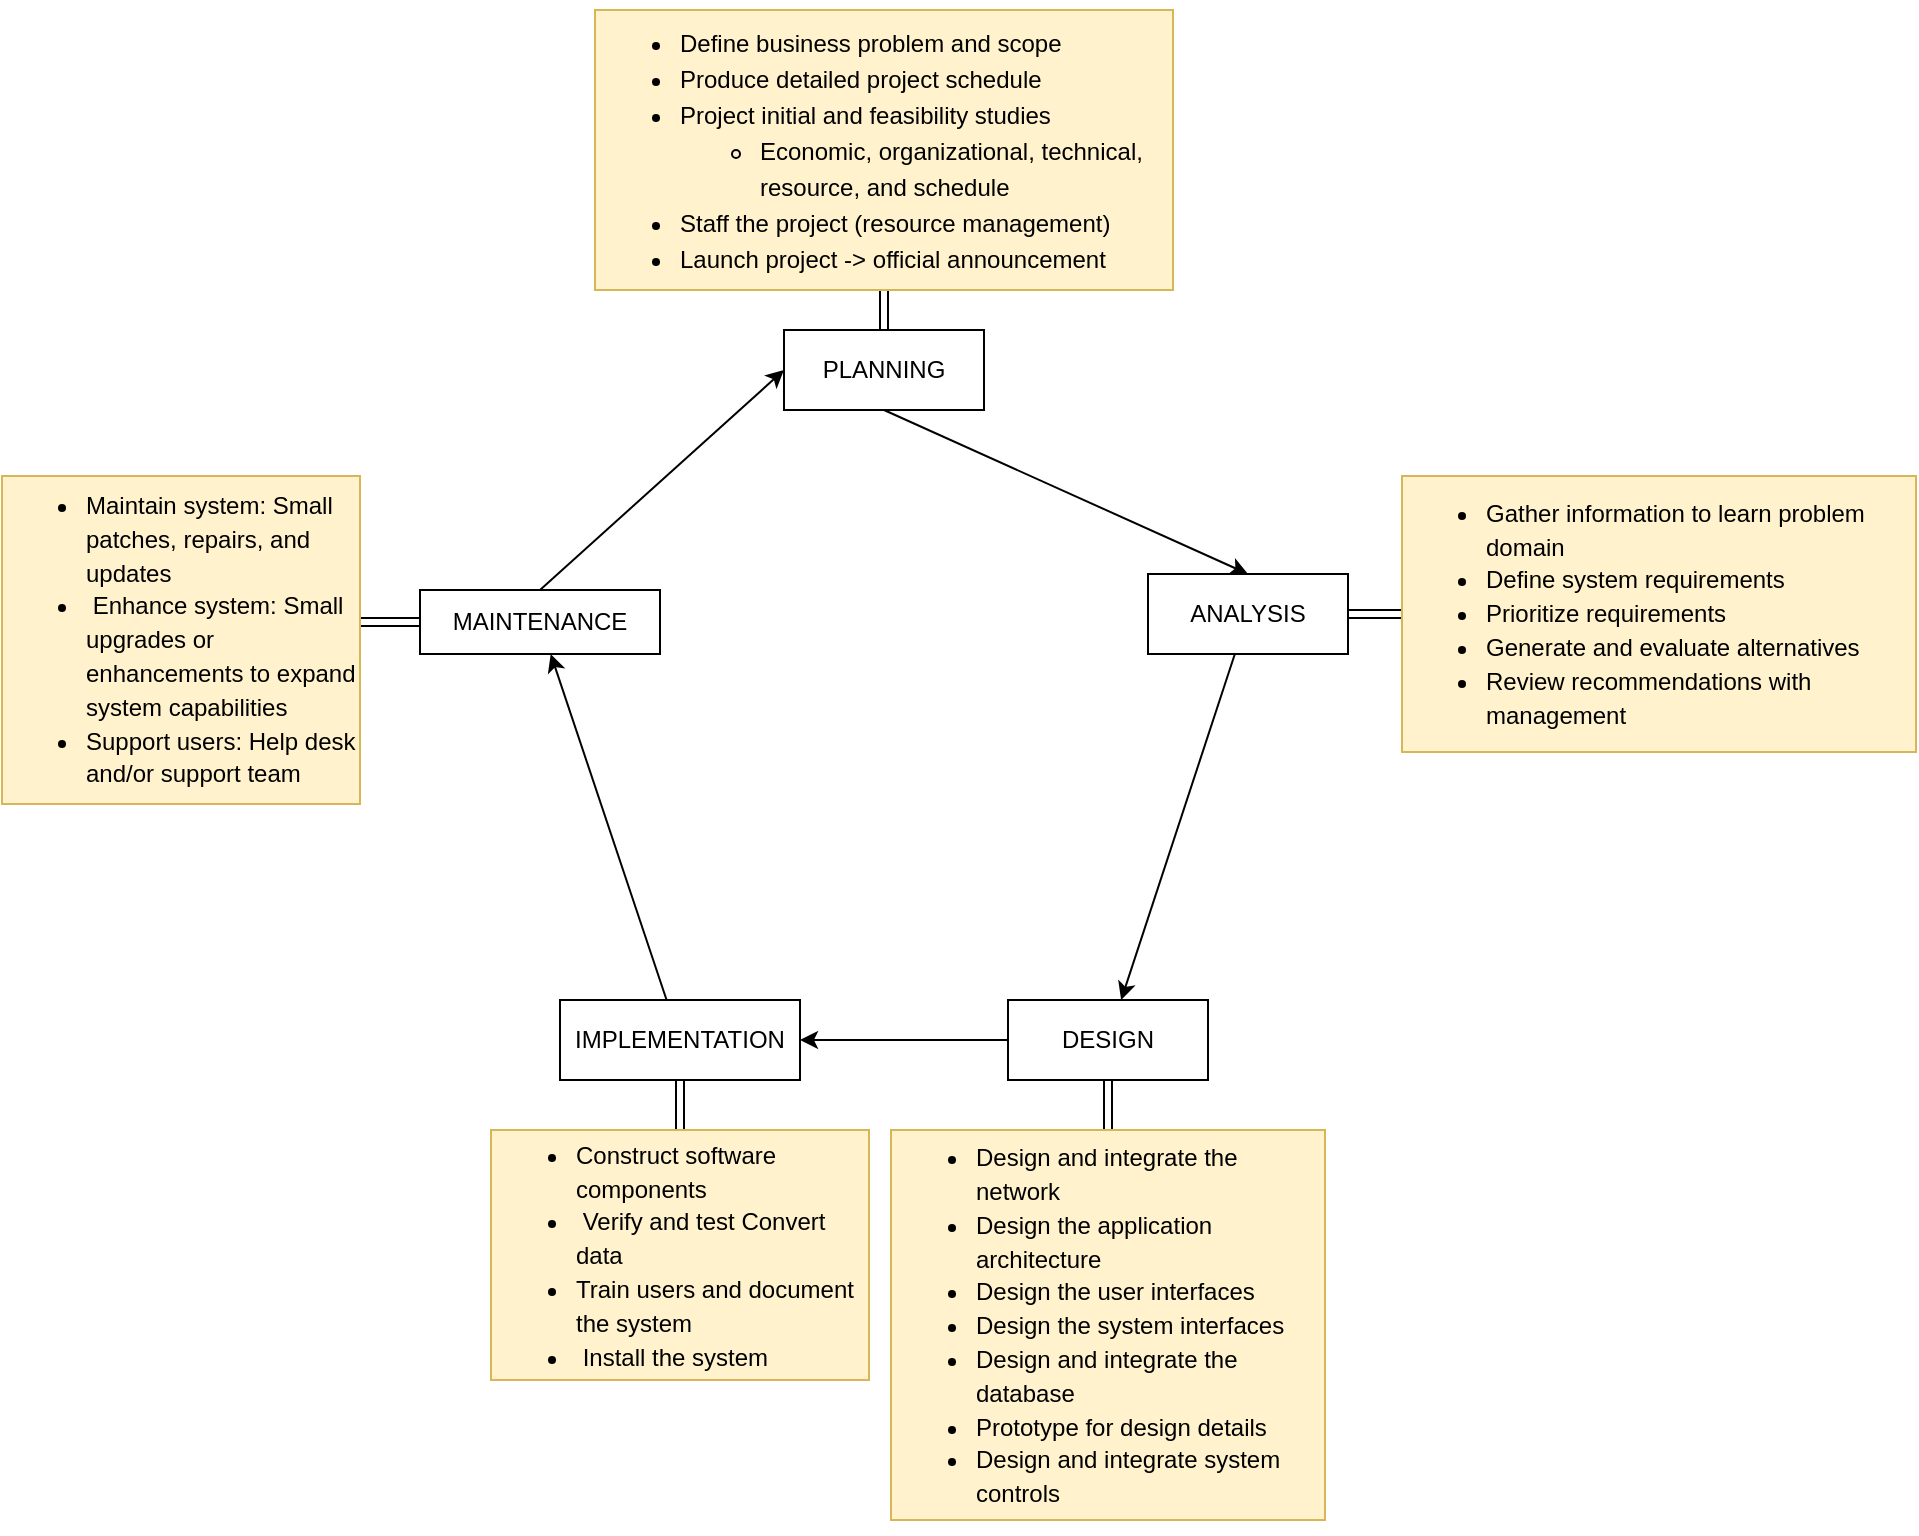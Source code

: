 <mxfile version="20.5.3" type="github">
  <diagram id="kpp0p4vaVyjLrGLZzNB3" name="simple gitflow">
    <mxGraphModel dx="1319" dy="852" grid="1" gridSize="10" guides="1" tooltips="1" connect="1" arrows="1" fold="1" page="1" pageScale="1" pageWidth="850" pageHeight="1100" math="0" shadow="0">
      <root>
        <mxCell id="0" />
        <mxCell id="1" parent="0" />
        <mxCell id="JxC9IEEVYPg9Gp5Ud_OF-79" style="edgeStyle=orthogonalEdgeStyle;rounded=0;orthogonalLoop=1;jettySize=auto;html=1;exitX=0.5;exitY=1;exitDx=0;exitDy=0;entryX=0.5;entryY=0;entryDx=0;entryDy=0;noEdgeStyle=1;align=left;" parent="1" source="JxC9IEEVYPg9Gp5Ud_OF-74" target="JxC9IEEVYPg9Gp5Ud_OF-77" edge="1">
          <mxGeometry relative="1" as="geometry" />
        </mxCell>
        <mxCell id="XVOhkNCDuT8Im4PqYky6-67" value="" style="edgeStyle=orthogonalEdgeStyle;rounded=0;orthogonalLoop=1;jettySize=auto;html=1;endArrow=blockThin;endFill=1;align=center;shape=link;" edge="1" parent="1" source="JxC9IEEVYPg9Gp5Ud_OF-74" target="XVOhkNCDuT8Im4PqYky6-66">
          <mxGeometry relative="1" as="geometry" />
        </mxCell>
        <mxCell id="JxC9IEEVYPg9Gp5Ud_OF-74" value="PLANNING&lt;br&gt;" style="whiteSpace=wrap;html=1;align=center;" parent="1" vertex="1">
          <mxGeometry x="481" y="230" width="100" height="40" as="geometry" />
        </mxCell>
        <mxCell id="JxC9IEEVYPg9Gp5Ud_OF-81" value="" style="edgeStyle=orthogonalEdgeStyle;rounded=0;orthogonalLoop=1;jettySize=auto;html=1;noEdgeStyle=1;align=center;" parent="1" source="JxC9IEEVYPg9Gp5Ud_OF-77" target="JxC9IEEVYPg9Gp5Ud_OF-80" edge="1">
          <mxGeometry relative="1" as="geometry" />
        </mxCell>
        <mxCell id="XVOhkNCDuT8Im4PqYky6-58" value="" style="edgeStyle=orthogonalEdgeStyle;rounded=0;orthogonalLoop=1;jettySize=auto;html=1;endArrow=blockThin;endFill=1;align=left;textOpacity=30;shape=link;" edge="1" parent="1" source="JxC9IEEVYPg9Gp5Ud_OF-77" target="XVOhkNCDuT8Im4PqYky6-57">
          <mxGeometry relative="1" as="geometry" />
        </mxCell>
        <mxCell id="JxC9IEEVYPg9Gp5Ud_OF-77" value="ANALYSIS" style="whiteSpace=wrap;html=1;align=center;" parent="1" vertex="1">
          <mxGeometry x="663" y="352" width="100" height="40" as="geometry" />
        </mxCell>
        <mxCell id="JxC9IEEVYPg9Gp5Ud_OF-83" style="edgeStyle=orthogonalEdgeStyle;rounded=0;orthogonalLoop=1;jettySize=auto;html=1;noEdgeStyle=1;align=left;" parent="1" source="JxC9IEEVYPg9Gp5Ud_OF-80" target="JxC9IEEVYPg9Gp5Ud_OF-82" edge="1">
          <mxGeometry relative="1" as="geometry" />
        </mxCell>
        <mxCell id="XVOhkNCDuT8Im4PqYky6-51" value="" style="edgeStyle=orthogonalEdgeStyle;rounded=0;orthogonalLoop=1;jettySize=auto;html=1;endArrow=blockThin;endFill=1;align=left;shape=link;" edge="1" parent="1" source="JxC9IEEVYPg9Gp5Ud_OF-80" target="XVOhkNCDuT8Im4PqYky6-50">
          <mxGeometry relative="1" as="geometry" />
        </mxCell>
        <mxCell id="JxC9IEEVYPg9Gp5Ud_OF-80" value="DESIGN&lt;br&gt;" style="whiteSpace=wrap;html=1;align=center;" parent="1" vertex="1">
          <mxGeometry x="593" y="565" width="100" height="40" as="geometry" />
        </mxCell>
        <mxCell id="JxC9IEEVYPg9Gp5Ud_OF-85" value="" style="edgeStyle=orthogonalEdgeStyle;rounded=0;orthogonalLoop=1;jettySize=auto;html=1;noEdgeStyle=1;align=center;" parent="1" source="JxC9IEEVYPg9Gp5Ud_OF-82" target="JxC9IEEVYPg9Gp5Ud_OF-84" edge="1">
          <mxGeometry relative="1" as="geometry" />
        </mxCell>
        <mxCell id="XVOhkNCDuT8Im4PqYky6-49" value="" style="edgeStyle=orthogonalEdgeStyle;rounded=0;orthogonalLoop=1;jettySize=auto;html=1;endArrow=blockThin;endFill=1;align=left;shape=link;" edge="1" parent="1" source="JxC9IEEVYPg9Gp5Ud_OF-82" target="XVOhkNCDuT8Im4PqYky6-48">
          <mxGeometry relative="1" as="geometry" />
        </mxCell>
        <mxCell id="JxC9IEEVYPg9Gp5Ud_OF-82" value="IMPLEMENTATION&lt;br&gt;" style="whiteSpace=wrap;html=1;align=center;" parent="1" vertex="1">
          <mxGeometry x="369" y="565" width="120" height="40" as="geometry" />
        </mxCell>
        <mxCell id="XVOhkNCDuT8Im4PqYky6-40" value="" style="edgeStyle=orthogonalEdgeStyle;rounded=0;orthogonalLoop=1;jettySize=auto;html=1;endArrow=blockThin;endFill=1;align=left;labelBackgroundColor=default;shape=link;" edge="1" parent="1" source="JxC9IEEVYPg9Gp5Ud_OF-84">
          <mxGeometry relative="1" as="geometry">
            <mxPoint x="234.5" y="376" as="targetPoint" />
          </mxGeometry>
        </mxCell>
        <mxCell id="JxC9IEEVYPg9Gp5Ud_OF-84" value="MAINTENANCE" style="whiteSpace=wrap;html=1;align=center;" parent="1" vertex="1">
          <mxGeometry x="299" y="360" width="120" height="32" as="geometry" />
        </mxCell>
        <mxCell id="JxC9IEEVYPg9Gp5Ud_OF-96" style="edgeStyle=orthogonalEdgeStyle;rounded=0;orthogonalLoop=1;jettySize=auto;html=1;exitX=0.5;exitY=0;exitDx=0;exitDy=0;noEdgeStyle=1;align=center;entryX=0;entryY=0.5;entryDx=0;entryDy=0;" parent="1" source="JxC9IEEVYPg9Gp5Ud_OF-84" target="JxC9IEEVYPg9Gp5Ud_OF-74" edge="1">
          <mxGeometry relative="1" as="geometry">
            <mxPoint x="338" y="268.0" as="sourcePoint" />
            <mxPoint x="470" y="240" as="targetPoint" />
          </mxGeometry>
        </mxCell>
        <mxCell id="XVOhkNCDuT8Im4PqYky6-45" value="&lt;ul style=&quot;line-height: 140%;&quot;&gt;&lt;li&gt;Maintain system: Small patches, repairs, and updates&lt;br&gt;&lt;/li&gt;&lt;li&gt;&amp;nbsp;Enhance system: Small upgrades or enhancements to expand system capabilities&lt;br&gt;&lt;/li&gt;&lt;li&gt;Support users: Help desk and/or support team&lt;br&gt;&lt;/li&gt;&lt;/ul&gt;" style="whiteSpace=wrap;html=1;align=left;fillColor=#fff2cc;strokeColor=#d6b656;" vertex="1" parent="1">
          <mxGeometry x="90" y="303" width="179" height="164" as="geometry" />
        </mxCell>
        <mxCell id="XVOhkNCDuT8Im4PqYky6-48" value="&lt;ul style=&quot;line-height: 140%;&quot;&gt;&lt;li&gt;Construct software components&lt;/li&gt;&lt;li&gt;&amp;nbsp;Verify and test Convert data&lt;/li&gt;&lt;li&gt;Train users and document the system&lt;/li&gt;&lt;li&gt;&amp;nbsp;Install the system&lt;/li&gt;&lt;/ul&gt;" style="whiteSpace=wrap;html=1;align=left;fillColor=#fff2cc;strokeColor=#d6b656;" vertex="1" parent="1">
          <mxGeometry x="334.5" y="630" width="189" height="125" as="geometry" />
        </mxCell>
        <mxCell id="XVOhkNCDuT8Im4PqYky6-50" value="&lt;ul style=&quot;line-height: 140%;&quot;&gt;&lt;li&gt;Design and integrate the network&lt;/li&gt;&lt;li&gt;Design the application architecture&lt;/li&gt;&lt;li&gt;Design the user interfaces&lt;/li&gt;&lt;li&gt;Design the system interfaces&lt;/li&gt;&lt;li&gt;Design and integrate the database&lt;/li&gt;&lt;li&gt;Prototype for design details&lt;/li&gt;&lt;li&gt;Design and integrate system controls&lt;/li&gt;&lt;/ul&gt;" style="whiteSpace=wrap;html=1;align=left;fillColor=#fff2cc;strokeColor=#d6b656;" vertex="1" parent="1">
          <mxGeometry x="534.5" y="630" width="217" height="195" as="geometry" />
        </mxCell>
        <mxCell id="XVOhkNCDuT8Im4PqYky6-57" value="&lt;ul style=&quot;line-height: 140%;&quot;&gt;&lt;li&gt;Gather information to learn problem domain&lt;/li&gt;&lt;li&gt;Define system requirements&lt;/li&gt;&lt;li&gt;Prioritize requirements&lt;/li&gt;&lt;li&gt;Generate and evaluate alternatives&lt;/li&gt;&lt;li&gt;Review recommendations with management&lt;/li&gt;&lt;/ul&gt;" style="whiteSpace=wrap;html=1;align=left;fillColor=#fff2cc;strokeColor=#d6b656;" vertex="1" parent="1">
          <mxGeometry x="790" y="303" width="257" height="138" as="geometry" />
        </mxCell>
        <mxCell id="XVOhkNCDuT8Im4PqYky6-66" value="&lt;ul style=&quot;line-height: 150%;&quot;&gt;&lt;li&gt;Define business problem and scope&lt;br&gt;&lt;/li&gt;&lt;li&gt;Produce detailed project schedule&lt;br&gt;&lt;/li&gt;&lt;li&gt;Project initial and feasibility studies&lt;br&gt;&lt;/li&gt;&lt;ul&gt;&lt;li&gt;Economic, organizational, technical, resource, and schedule&lt;br&gt;&lt;/li&gt;&lt;/ul&gt;&lt;li&gt;Staff the project (resource management)&lt;br&gt;&lt;/li&gt;&lt;li&gt;Launch project -&amp;gt; official announcement&lt;/li&gt;&lt;/ul&gt;" style="whiteSpace=wrap;html=1;align=left;fillColor=#fff2cc;strokeColor=#d6b656;" vertex="1" parent="1">
          <mxGeometry x="386.5" y="70" width="289" height="140" as="geometry" />
        </mxCell>
      </root>
    </mxGraphModel>
  </diagram>
</mxfile>
